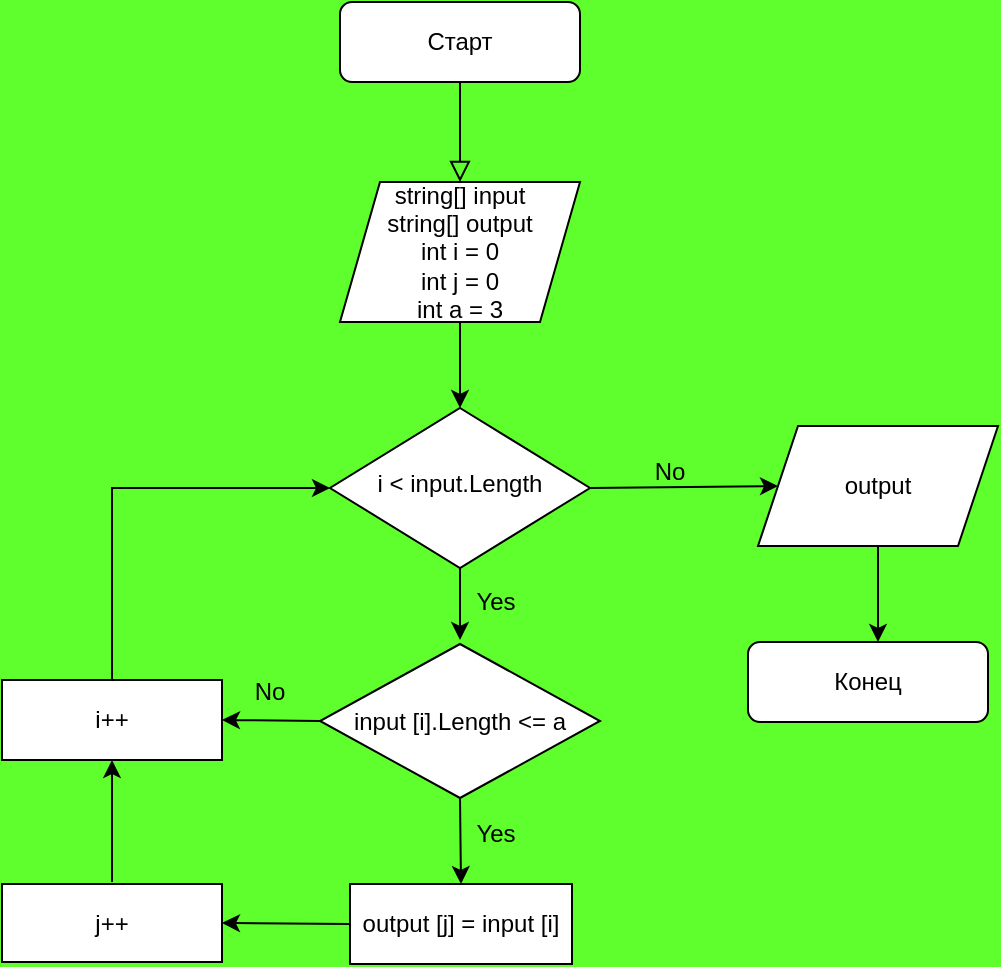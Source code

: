 <mxfile version="20.5.3" type="dropbox"><diagram id="C5RBs43oDa-KdzZeNtuy" name="Page-1"><mxGraphModel dx="924" dy="649" grid="1" gridSize="10" guides="1" tooltips="1" connect="1" arrows="1" fold="1" page="1" pageScale="1" pageWidth="583" pageHeight="827" background="#5FFF2E" math="0" shadow="0"><root><mxCell id="WIyWlLk6GJQsqaUBKTNV-0"/><mxCell id="WIyWlLk6GJQsqaUBKTNV-1" parent="WIyWlLk6GJQsqaUBKTNV-0"/><mxCell id="WIyWlLk6GJQsqaUBKTNV-2" value="" style="rounded=0;html=1;jettySize=auto;orthogonalLoop=1;fontSize=11;endArrow=block;endFill=0;endSize=8;strokeWidth=1;shadow=0;labelBackgroundColor=none;edgeStyle=orthogonalEdgeStyle;" parent="WIyWlLk6GJQsqaUBKTNV-1" source="WIyWlLk6GJQsqaUBKTNV-3" edge="1"><mxGeometry relative="1" as="geometry"><mxPoint x="280" y="128" as="targetPoint"/></mxGeometry></mxCell><mxCell id="WIyWlLk6GJQsqaUBKTNV-3" value="Старт" style="rounded=1;whiteSpace=wrap;html=1;fontSize=12;glass=0;strokeWidth=1;shadow=0;" parent="WIyWlLk6GJQsqaUBKTNV-1" vertex="1"><mxGeometry x="220" y="38" width="120" height="40" as="geometry"/></mxCell><mxCell id="WIyWlLk6GJQsqaUBKTNV-10" value="i &amp;lt; input.Length" style="rhombus;whiteSpace=wrap;html=1;shadow=0;fontFamily=Helvetica;fontSize=12;align=center;strokeWidth=1;spacing=6;spacingTop=-4;" parent="WIyWlLk6GJQsqaUBKTNV-1" vertex="1"><mxGeometry x="215" y="241" width="130" height="80" as="geometry"/></mxCell><mxCell id="WIyWlLk6GJQsqaUBKTNV-11" value="Конец" style="rounded=1;whiteSpace=wrap;html=1;fontSize=12;glass=0;strokeWidth=1;shadow=0;" parent="WIyWlLk6GJQsqaUBKTNV-1" vertex="1"><mxGeometry x="424" y="358" width="120" height="40" as="geometry"/></mxCell><mxCell id="pGEx6ak-8LH5dGkZHWM0-0" value="string[] input&lt;br&gt;string[] output&lt;br&gt;int i = 0&lt;br&gt;int j = 0&lt;br&gt;int a = 3" style="shape=parallelogram;perimeter=parallelogramPerimeter;whiteSpace=wrap;html=1;fixedSize=1;" vertex="1" parent="WIyWlLk6GJQsqaUBKTNV-1"><mxGeometry x="220" y="128" width="120" height="70" as="geometry"/></mxCell><mxCell id="pGEx6ak-8LH5dGkZHWM0-1" value="output" style="shape=parallelogram;perimeter=parallelogramPerimeter;whiteSpace=wrap;html=1;fixedSize=1;" vertex="1" parent="WIyWlLk6GJQsqaUBKTNV-1"><mxGeometry x="429" y="250" width="120" height="60" as="geometry"/></mxCell><mxCell id="pGEx6ak-8LH5dGkZHWM0-2" value="" style="endArrow=classic;html=1;rounded=0;exitX=0.5;exitY=1;exitDx=0;exitDy=0;" edge="1" parent="WIyWlLk6GJQsqaUBKTNV-1" source="WIyWlLk6GJQsqaUBKTNV-10"><mxGeometry width="50" height="50" relative="1" as="geometry"><mxPoint x="280" y="328" as="sourcePoint"/><mxPoint x="280" y="357" as="targetPoint"/></mxGeometry></mxCell><mxCell id="pGEx6ak-8LH5dGkZHWM0-3" value="" style="endArrow=classic;html=1;rounded=0;exitX=0.5;exitY=1;exitDx=0;exitDy=0;" edge="1" parent="WIyWlLk6GJQsqaUBKTNV-1" source="pGEx6ak-8LH5dGkZHWM0-0" target="WIyWlLk6GJQsqaUBKTNV-10"><mxGeometry width="50" height="50" relative="1" as="geometry"><mxPoint x="370" y="378" as="sourcePoint"/><mxPoint x="420" y="328" as="targetPoint"/></mxGeometry></mxCell><mxCell id="pGEx6ak-8LH5dGkZHWM0-4" value="No" style="text;html=1;strokeColor=none;fillColor=none;align=center;verticalAlign=middle;whiteSpace=wrap;rounded=0;" vertex="1" parent="WIyWlLk6GJQsqaUBKTNV-1"><mxGeometry x="355" y="258" width="60" height="30" as="geometry"/></mxCell><mxCell id="pGEx6ak-8LH5dGkZHWM0-5" value="" style="endArrow=classic;html=1;rounded=0;exitX=0.5;exitY=1;exitDx=0;exitDy=0;" edge="1" parent="WIyWlLk6GJQsqaUBKTNV-1" source="pGEx6ak-8LH5dGkZHWM0-1"><mxGeometry width="50" height="50" relative="1" as="geometry"><mxPoint x="491" y="308" as="sourcePoint"/><mxPoint x="489" y="358" as="targetPoint"/></mxGeometry></mxCell><mxCell id="pGEx6ak-8LH5dGkZHWM0-6" value="input [i].Length &amp;lt;= a" style="rhombus;whiteSpace=wrap;html=1;" vertex="1" parent="WIyWlLk6GJQsqaUBKTNV-1"><mxGeometry x="210" y="359" width="140" height="77" as="geometry"/></mxCell><mxCell id="pGEx6ak-8LH5dGkZHWM0-8" value="output [j] = input [i]" style="rounded=0;whiteSpace=wrap;html=1;" vertex="1" parent="WIyWlLk6GJQsqaUBKTNV-1"><mxGeometry x="225" y="479" width="111" height="40" as="geometry"/></mxCell><mxCell id="pGEx6ak-8LH5dGkZHWM0-9" value="j++" style="rounded=0;whiteSpace=wrap;html=1;" vertex="1" parent="WIyWlLk6GJQsqaUBKTNV-1"><mxGeometry x="51" y="479" width="110" height="39" as="geometry"/></mxCell><mxCell id="pGEx6ak-8LH5dGkZHWM0-10" value="i++" style="rounded=0;whiteSpace=wrap;html=1;" vertex="1" parent="WIyWlLk6GJQsqaUBKTNV-1"><mxGeometry x="51" y="377" width="110" height="40" as="geometry"/></mxCell><mxCell id="pGEx6ak-8LH5dGkZHWM0-11" value="" style="endArrow=classic;html=1;rounded=0;exitX=0.5;exitY=1;exitDx=0;exitDy=0;entryX=0.5;entryY=0;entryDx=0;entryDy=0;" edge="1" parent="WIyWlLk6GJQsqaUBKTNV-1" source="pGEx6ak-8LH5dGkZHWM0-6" target="pGEx6ak-8LH5dGkZHWM0-8"><mxGeometry width="50" height="50" relative="1" as="geometry"><mxPoint x="281" y="388" as="sourcePoint"/><mxPoint x="331" y="338" as="targetPoint"/></mxGeometry></mxCell><mxCell id="pGEx6ak-8LH5dGkZHWM0-12" value="" style="endArrow=classic;html=1;rounded=0;exitX=0;exitY=0.5;exitDx=0;exitDy=0;entryX=1;entryY=0.5;entryDx=0;entryDy=0;" edge="1" parent="WIyWlLk6GJQsqaUBKTNV-1" source="pGEx6ak-8LH5dGkZHWM0-8" target="pGEx6ak-8LH5dGkZHWM0-9"><mxGeometry width="50" height="50" relative="1" as="geometry"><mxPoint x="281" y="388" as="sourcePoint"/><mxPoint x="331" y="338" as="targetPoint"/></mxGeometry></mxCell><mxCell id="pGEx6ak-8LH5dGkZHWM0-13" value="" style="endArrow=classic;html=1;rounded=0;" edge="1" parent="WIyWlLk6GJQsqaUBKTNV-1" target="pGEx6ak-8LH5dGkZHWM0-10"><mxGeometry width="50" height="50" relative="1" as="geometry"><mxPoint x="106" y="478" as="sourcePoint"/><mxPoint x="331" y="338" as="targetPoint"/></mxGeometry></mxCell><mxCell id="pGEx6ak-8LH5dGkZHWM0-14" value="" style="endArrow=classic;html=1;rounded=0;exitX=0.5;exitY=0;exitDx=0;exitDy=0;entryX=0;entryY=0.5;entryDx=0;entryDy=0;" edge="1" parent="WIyWlLk6GJQsqaUBKTNV-1" source="pGEx6ak-8LH5dGkZHWM0-10" target="WIyWlLk6GJQsqaUBKTNV-10"><mxGeometry width="50" height="50" relative="1" as="geometry"><mxPoint x="281" y="388" as="sourcePoint"/><mxPoint x="331" y="338" as="targetPoint"/><Array as="points"><mxPoint x="106" y="281"/></Array></mxGeometry></mxCell><mxCell id="pGEx6ak-8LH5dGkZHWM0-15" value="" style="endArrow=classic;html=1;rounded=0;exitX=0;exitY=0.5;exitDx=0;exitDy=0;entryX=1;entryY=0.5;entryDx=0;entryDy=0;" edge="1" parent="WIyWlLk6GJQsqaUBKTNV-1" source="pGEx6ak-8LH5dGkZHWM0-6" target="pGEx6ak-8LH5dGkZHWM0-10"><mxGeometry width="50" height="50" relative="1" as="geometry"><mxPoint x="281" y="388" as="sourcePoint"/><mxPoint x="331" y="338" as="targetPoint"/></mxGeometry></mxCell><mxCell id="pGEx6ak-8LH5dGkZHWM0-16" value="No" style="text;html=1;strokeColor=none;fillColor=none;align=center;verticalAlign=middle;whiteSpace=wrap;rounded=0;" vertex="1" parent="WIyWlLk6GJQsqaUBKTNV-1"><mxGeometry x="155" y="368" width="60" height="30" as="geometry"/></mxCell><mxCell id="pGEx6ak-8LH5dGkZHWM0-17" value="" style="endArrow=classic;html=1;rounded=0;exitX=1;exitY=0.5;exitDx=0;exitDy=0;entryX=0;entryY=0.5;entryDx=0;entryDy=0;" edge="1" parent="WIyWlLk6GJQsqaUBKTNV-1" source="WIyWlLk6GJQsqaUBKTNV-10" target="pGEx6ak-8LH5dGkZHWM0-1"><mxGeometry width="50" height="50" relative="1" as="geometry"><mxPoint x="281" y="388" as="sourcePoint"/><mxPoint x="331" y="338" as="targetPoint"/></mxGeometry></mxCell><mxCell id="pGEx6ak-8LH5dGkZHWM0-18" value="Yes" style="text;html=1;strokeColor=none;fillColor=none;align=center;verticalAlign=middle;whiteSpace=wrap;rounded=0;" vertex="1" parent="WIyWlLk6GJQsqaUBKTNV-1"><mxGeometry x="268" y="323" width="60" height="30" as="geometry"/></mxCell><mxCell id="pGEx6ak-8LH5dGkZHWM0-19" value="Yes" style="text;html=1;strokeColor=none;fillColor=none;align=center;verticalAlign=middle;whiteSpace=wrap;rounded=0;" vertex="1" parent="WIyWlLk6GJQsqaUBKTNV-1"><mxGeometry x="268" y="439" width="60" height="30" as="geometry"/></mxCell></root></mxGraphModel></diagram></mxfile>
